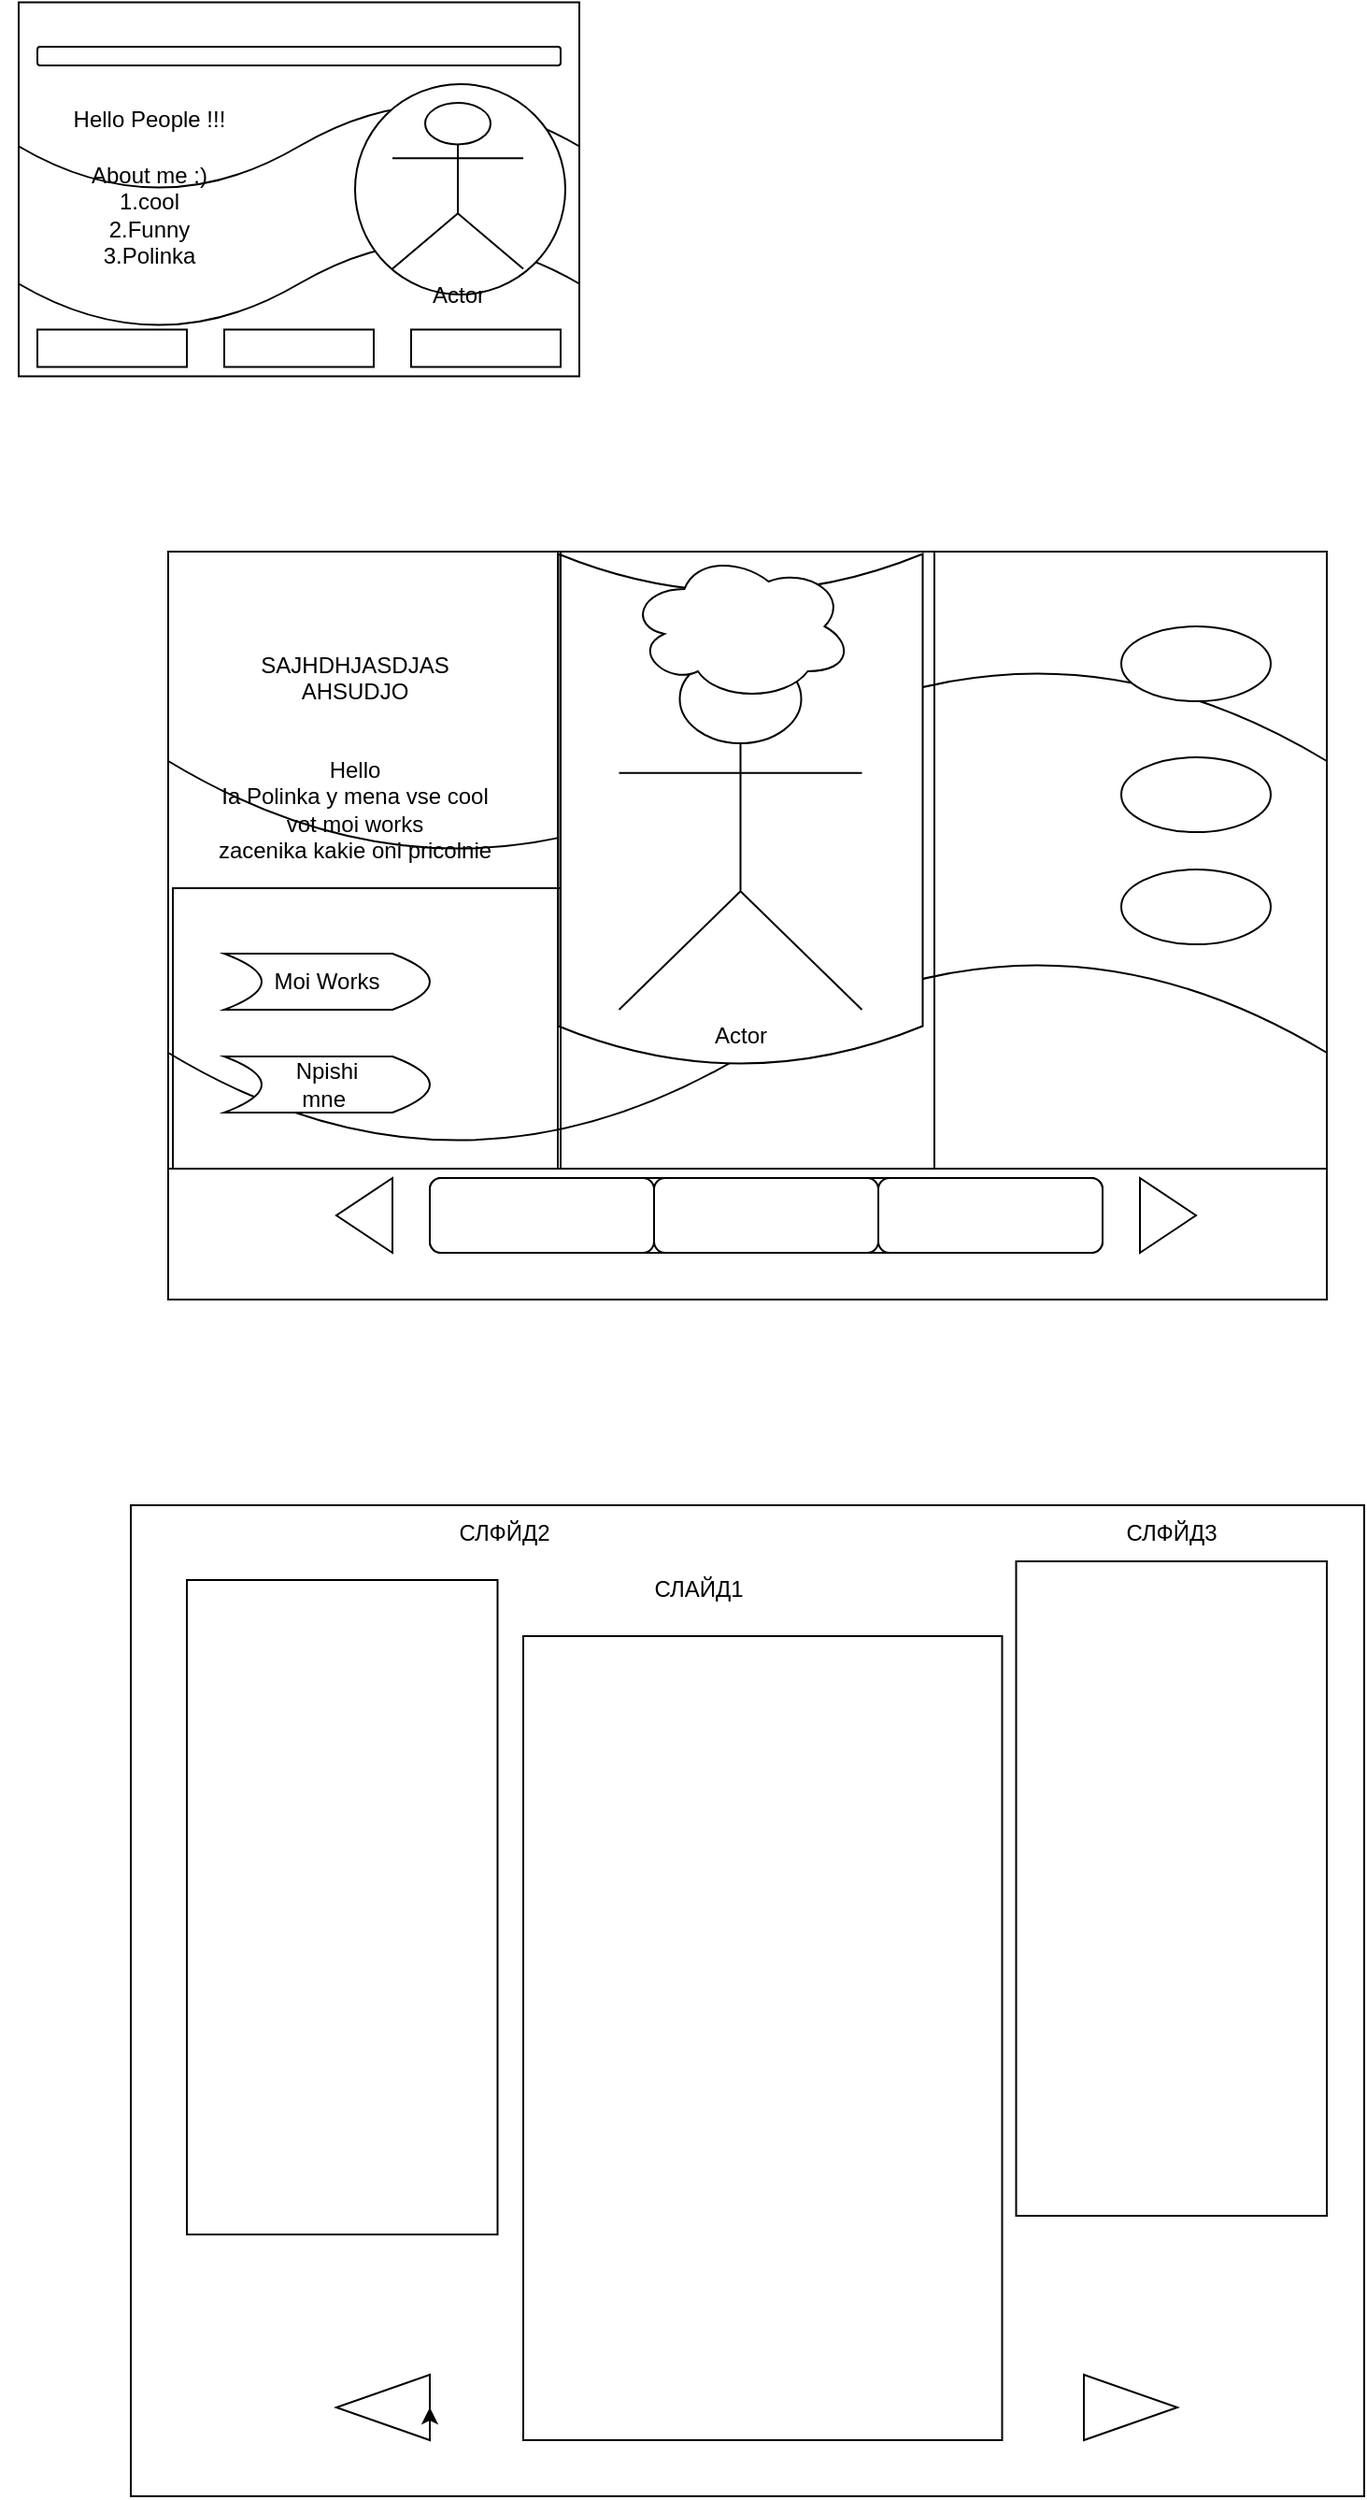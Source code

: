 <mxfile version="28.2.8">
  <diagram name="Страница — 1" id="1SAdotuNfFa1nhlButA_">
    <mxGraphModel dx="1678" dy="2234" grid="1" gridSize="10" guides="1" tooltips="1" connect="1" arrows="1" fold="1" page="1" pageScale="1" pageWidth="827" pageHeight="1169" math="0" shadow="0">
      <root>
        <mxCell id="0" />
        <mxCell id="1" parent="0" />
        <mxCell id="oSJ8ocRw108igDsBbdK4-33" value="" style="rounded=0;whiteSpace=wrap;html=1;" vertex="1" parent="1">
          <mxGeometry x="100" y="250" width="620" height="400" as="geometry" />
        </mxCell>
        <mxCell id="oSJ8ocRw108igDsBbdK4-12" value="" style="rounded=0;whiteSpace=wrap;html=1;" vertex="1" parent="1">
          <mxGeometry x="20" y="-43.75" width="300" height="200" as="geometry" />
        </mxCell>
        <mxCell id="oSJ8ocRw108igDsBbdK4-15" value="" style="rounded=0;whiteSpace=wrap;html=1;" vertex="1" parent="1">
          <mxGeometry x="30" y="131.25" width="80" height="20" as="geometry" />
        </mxCell>
        <mxCell id="oSJ8ocRw108igDsBbdK4-17" value="" style="shape=tape;whiteSpace=wrap;html=1;" vertex="1" parent="1">
          <mxGeometry x="20" y="8.75" width="300" height="122.5" as="geometry" />
        </mxCell>
        <mxCell id="oSJ8ocRw108igDsBbdK4-16" value="" style="rounded=0;whiteSpace=wrap;html=1;" vertex="1" parent="1">
          <mxGeometry x="130" y="131.25" width="80" height="20" as="geometry" />
        </mxCell>
        <mxCell id="oSJ8ocRw108igDsBbdK4-18" value="" style="ellipse;whiteSpace=wrap;html=1;aspect=fixed;" vertex="1" parent="1">
          <mxGeometry x="200" width="112.5" height="112.5" as="geometry" />
        </mxCell>
        <mxCell id="oSJ8ocRw108igDsBbdK4-27" value="About me :)&lt;br&gt;1.cool&lt;div&gt;2.Funny&lt;br&gt;3.Polinka&lt;/div&gt;" style="text;html=1;whiteSpace=wrap;strokeColor=none;fillColor=none;align=center;verticalAlign=middle;rounded=0;" vertex="1" parent="1">
          <mxGeometry x="10" y="20" width="160" height="100" as="geometry" />
        </mxCell>
        <mxCell id="oSJ8ocRw108igDsBbdK4-29" value="Hello People !!!" style="text;html=1;whiteSpace=wrap;strokeColor=none;fillColor=none;align=center;verticalAlign=middle;rounded=0;" vertex="1" parent="1">
          <mxGeometry x="30" width="120" height="38.75" as="geometry" />
        </mxCell>
        <mxCell id="oSJ8ocRw108igDsBbdK4-58" value="" style="shape=tape;whiteSpace=wrap;html=1;" vertex="1" parent="1">
          <mxGeometry x="100" y="310" width="620" height="260" as="geometry" />
        </mxCell>
        <mxCell id="oSJ8ocRw108igDsBbdK4-30" value="" style="rounded=1;whiteSpace=wrap;html=1;" vertex="1" parent="1">
          <mxGeometry x="30" y="-20" width="280" height="10" as="geometry" />
        </mxCell>
        <mxCell id="oSJ8ocRw108igDsBbdK4-31" value="" style="rounded=0;whiteSpace=wrap;html=1;" vertex="1" parent="1">
          <mxGeometry x="230" y="131.25" width="80" height="20" as="geometry" />
        </mxCell>
        <mxCell id="oSJ8ocRw108igDsBbdK4-32" value="Actor" style="shape=umlActor;verticalLabelPosition=bottom;verticalAlign=top;html=1;outlineConnect=0;" vertex="1" parent="1">
          <mxGeometry x="220" y="10" width="70" height="88.75" as="geometry" />
        </mxCell>
        <mxCell id="oSJ8ocRw108igDsBbdK4-34" value="" style="shape=dataStorage;whiteSpace=wrap;html=1;fixedSize=1;rotation=-90;" vertex="1" parent="1">
          <mxGeometry x="270" y="290" width="272.5" height="195" as="geometry" />
        </mxCell>
        <mxCell id="oSJ8ocRw108igDsBbdK4-35" value="Actor" style="shape=umlActor;verticalLabelPosition=bottom;verticalAlign=top;html=1;outlineConnect=0;" vertex="1" parent="1">
          <mxGeometry x="341.25" y="305" width="130" height="190" as="geometry" />
        </mxCell>
        <mxCell id="oSJ8ocRw108igDsBbdK4-36" value="Hello&lt;div&gt;Ia Polinka y mena vse cool&lt;/div&gt;&lt;div&gt;vot moi works&lt;/div&gt;&lt;div&gt;zacenika kakie oni pricolnie&lt;/div&gt;" style="text;html=1;whiteSpace=wrap;strokeColor=none;fillColor=none;align=center;verticalAlign=middle;rounded=0;" vertex="1" parent="1">
          <mxGeometry x="20" y="267.5" width="360" height="240" as="geometry" />
        </mxCell>
        <mxCell id="oSJ8ocRw108igDsBbdK4-37" value="" style="shape=dataStorage;whiteSpace=wrap;html=1;fixedSize=1;rotation=-180;" vertex="1" parent="1">
          <mxGeometry x="130" y="465" width="110" height="30" as="geometry" />
        </mxCell>
        <mxCell id="oSJ8ocRw108igDsBbdK4-38" value="Moi Works" style="text;html=1;whiteSpace=wrap;strokeColor=none;fillColor=none;align=center;verticalAlign=middle;rounded=0;" vertex="1" parent="1">
          <mxGeometry x="155" y="465" width="60" height="30" as="geometry" />
        </mxCell>
        <mxCell id="oSJ8ocRw108igDsBbdK4-45" value="SAJHDHJASDJAS&lt;br&gt;AHSUDJO&lt;div&gt;&lt;br/&gt;&lt;/div&gt;" style="text;html=1;whiteSpace=wrap;strokeColor=none;fillColor=none;align=center;verticalAlign=middle;rounded=0;" vertex="1" parent="1">
          <mxGeometry x="140" y="300" width="120" height="50" as="geometry" />
        </mxCell>
        <mxCell id="oSJ8ocRw108igDsBbdK4-46" value="" style="shape=dataStorage;whiteSpace=wrap;html=1;fixedSize=1;rotation=-180;" vertex="1" parent="1">
          <mxGeometry x="130" y="520" width="110" height="30" as="geometry" />
        </mxCell>
        <mxCell id="oSJ8ocRw108igDsBbdK4-47" value="Npishi mne&amp;nbsp;" style="text;html=1;whiteSpace=wrap;strokeColor=none;fillColor=none;align=center;verticalAlign=middle;rounded=0;" vertex="1" parent="1">
          <mxGeometry x="155" y="520" width="60" height="30" as="geometry" />
        </mxCell>
        <mxCell id="oSJ8ocRw108igDsBbdK4-48" value="" style="ellipse;whiteSpace=wrap;html=1;" vertex="1" parent="1">
          <mxGeometry x="610" y="290" width="80" height="40" as="geometry" />
        </mxCell>
        <mxCell id="oSJ8ocRw108igDsBbdK4-49" value="" style="ellipse;whiteSpace=wrap;html=1;" vertex="1" parent="1">
          <mxGeometry x="610" y="360" width="80" height="40" as="geometry" />
        </mxCell>
        <mxCell id="oSJ8ocRw108igDsBbdK4-50" value="" style="ellipse;whiteSpace=wrap;html=1;" vertex="1" parent="1">
          <mxGeometry x="610" y="420" width="80" height="40" as="geometry" />
        </mxCell>
        <mxCell id="oSJ8ocRw108igDsBbdK4-51" value="" style="rounded=1;whiteSpace=wrap;html=1;" vertex="1" parent="1">
          <mxGeometry x="240" y="585" width="360" height="40" as="geometry" />
        </mxCell>
        <mxCell id="oSJ8ocRw108igDsBbdK4-53" value="" style="rounded=1;whiteSpace=wrap;html=1;" vertex="1" parent="1">
          <mxGeometry x="240" y="585" width="120" height="40" as="geometry" />
        </mxCell>
        <mxCell id="oSJ8ocRw108igDsBbdK4-54" value="" style="rounded=1;whiteSpace=wrap;html=1;" vertex="1" parent="1">
          <mxGeometry x="360" y="585" width="120" height="40" as="geometry" />
        </mxCell>
        <mxCell id="oSJ8ocRw108igDsBbdK4-55" value="" style="rounded=1;whiteSpace=wrap;html=1;" vertex="1" parent="1">
          <mxGeometry x="480" y="585" width="120" height="40" as="geometry" />
        </mxCell>
        <mxCell id="oSJ8ocRw108igDsBbdK4-56" value="" style="triangle;whiteSpace=wrap;html=1;" vertex="1" parent="1">
          <mxGeometry x="620" y="585" width="30" height="40" as="geometry" />
        </mxCell>
        <mxCell id="oSJ8ocRw108igDsBbdK4-57" value="" style="triangle;whiteSpace=wrap;html=1;rotation=-180;" vertex="1" parent="1">
          <mxGeometry x="190" y="585" width="30" height="40" as="geometry" />
        </mxCell>
        <mxCell id="oSJ8ocRw108igDsBbdK4-60" value="" style="rounded=0;whiteSpace=wrap;html=1;fillColor=none;" vertex="1" parent="1">
          <mxGeometry x="100" y="250" width="210" height="330" as="geometry" />
        </mxCell>
        <mxCell id="oSJ8ocRw108igDsBbdK4-61" value="" style="rounded=0;whiteSpace=wrap;html=1;fillColor=none;" vertex="1" parent="1">
          <mxGeometry x="308.5" y="250" width="201.5" height="330" as="geometry" />
        </mxCell>
        <mxCell id="oSJ8ocRw108igDsBbdK4-62" value="" style="rounded=0;whiteSpace=wrap;html=1;fillColor=none;" vertex="1" parent="1">
          <mxGeometry x="510" y="250" width="210" height="330" as="geometry" />
        </mxCell>
        <mxCell id="oSJ8ocRw108igDsBbdK4-63" value="" style="rounded=0;whiteSpace=wrap;html=1;fillColor=none;" vertex="1" parent="1">
          <mxGeometry x="102.5" y="430" width="207.5" height="150" as="geometry" />
        </mxCell>
        <mxCell id="oSJ8ocRw108igDsBbdK4-64" value="" style="ellipse;shape=cloud;whiteSpace=wrap;html=1;" vertex="1" parent="1">
          <mxGeometry x="346.25" y="250" width="120" height="80" as="geometry" />
        </mxCell>
        <mxCell id="oSJ8ocRw108igDsBbdK4-66" value="" style="rounded=0;whiteSpace=wrap;html=1;" vertex="1" parent="1">
          <mxGeometry x="80" y="760" width="660" height="530" as="geometry" />
        </mxCell>
        <mxCell id="oSJ8ocRw108igDsBbdK4-67" value="" style="rounded=0;whiteSpace=wrap;html=1;" vertex="1" parent="1">
          <mxGeometry x="290" y="830" width="256.25" height="430" as="geometry" />
        </mxCell>
        <mxCell id="oSJ8ocRw108igDsBbdK4-70" value="" style="triangle;whiteSpace=wrap;html=1;rotation=-180;" vertex="1" parent="1">
          <mxGeometry x="190" y="1225" width="50" height="35" as="geometry" />
        </mxCell>
        <mxCell id="oSJ8ocRw108igDsBbdK4-71" value="СЛАЙД1" style="text;html=1;whiteSpace=wrap;strokeColor=none;fillColor=none;align=center;verticalAlign=middle;rounded=0;" vertex="1" parent="1">
          <mxGeometry x="354" y="790" width="60" height="30" as="geometry" />
        </mxCell>
        <mxCell id="oSJ8ocRw108igDsBbdK4-75" value="СЛФЙД2" style="text;html=1;whiteSpace=wrap;strokeColor=none;fillColor=none;align=center;verticalAlign=middle;rounded=0;" vertex="1" parent="1">
          <mxGeometry x="250" y="760" width="60" height="30" as="geometry" />
        </mxCell>
        <mxCell id="oSJ8ocRw108igDsBbdK4-77" value="" style="triangle;whiteSpace=wrap;html=1;rotation=0;" vertex="1" parent="1">
          <mxGeometry x="590" y="1225" width="50" height="35" as="geometry" />
        </mxCell>
        <mxCell id="oSJ8ocRw108igDsBbdK4-78" value="" style="rounded=0;whiteSpace=wrap;html=1;" vertex="1" parent="1">
          <mxGeometry x="110" y="800" width="166.25" height="350" as="geometry" />
        </mxCell>
        <mxCell id="oSJ8ocRw108igDsBbdK4-79" style="edgeStyle=orthogonalEdgeStyle;rounded=0;orthogonalLoop=1;jettySize=auto;html=1;exitX=0;exitY=0.25;exitDx=0;exitDy=0;entryX=0;entryY=0.5;entryDx=0;entryDy=0;" edge="1" parent="1" source="oSJ8ocRw108igDsBbdK4-70" target="oSJ8ocRw108igDsBbdK4-70">
          <mxGeometry relative="1" as="geometry" />
        </mxCell>
        <mxCell id="oSJ8ocRw108igDsBbdK4-80" value="" style="rounded=0;whiteSpace=wrap;html=1;" vertex="1" parent="1">
          <mxGeometry x="553.75" y="790" width="166.25" height="350" as="geometry" />
        </mxCell>
        <mxCell id="oSJ8ocRw108igDsBbdK4-81" value="СЛФЙД3" style="text;html=1;whiteSpace=wrap;strokeColor=none;fillColor=none;align=center;verticalAlign=middle;rounded=0;" vertex="1" parent="1">
          <mxGeometry x="606.88" y="760" width="60" height="30" as="geometry" />
        </mxCell>
      </root>
    </mxGraphModel>
  </diagram>
</mxfile>
